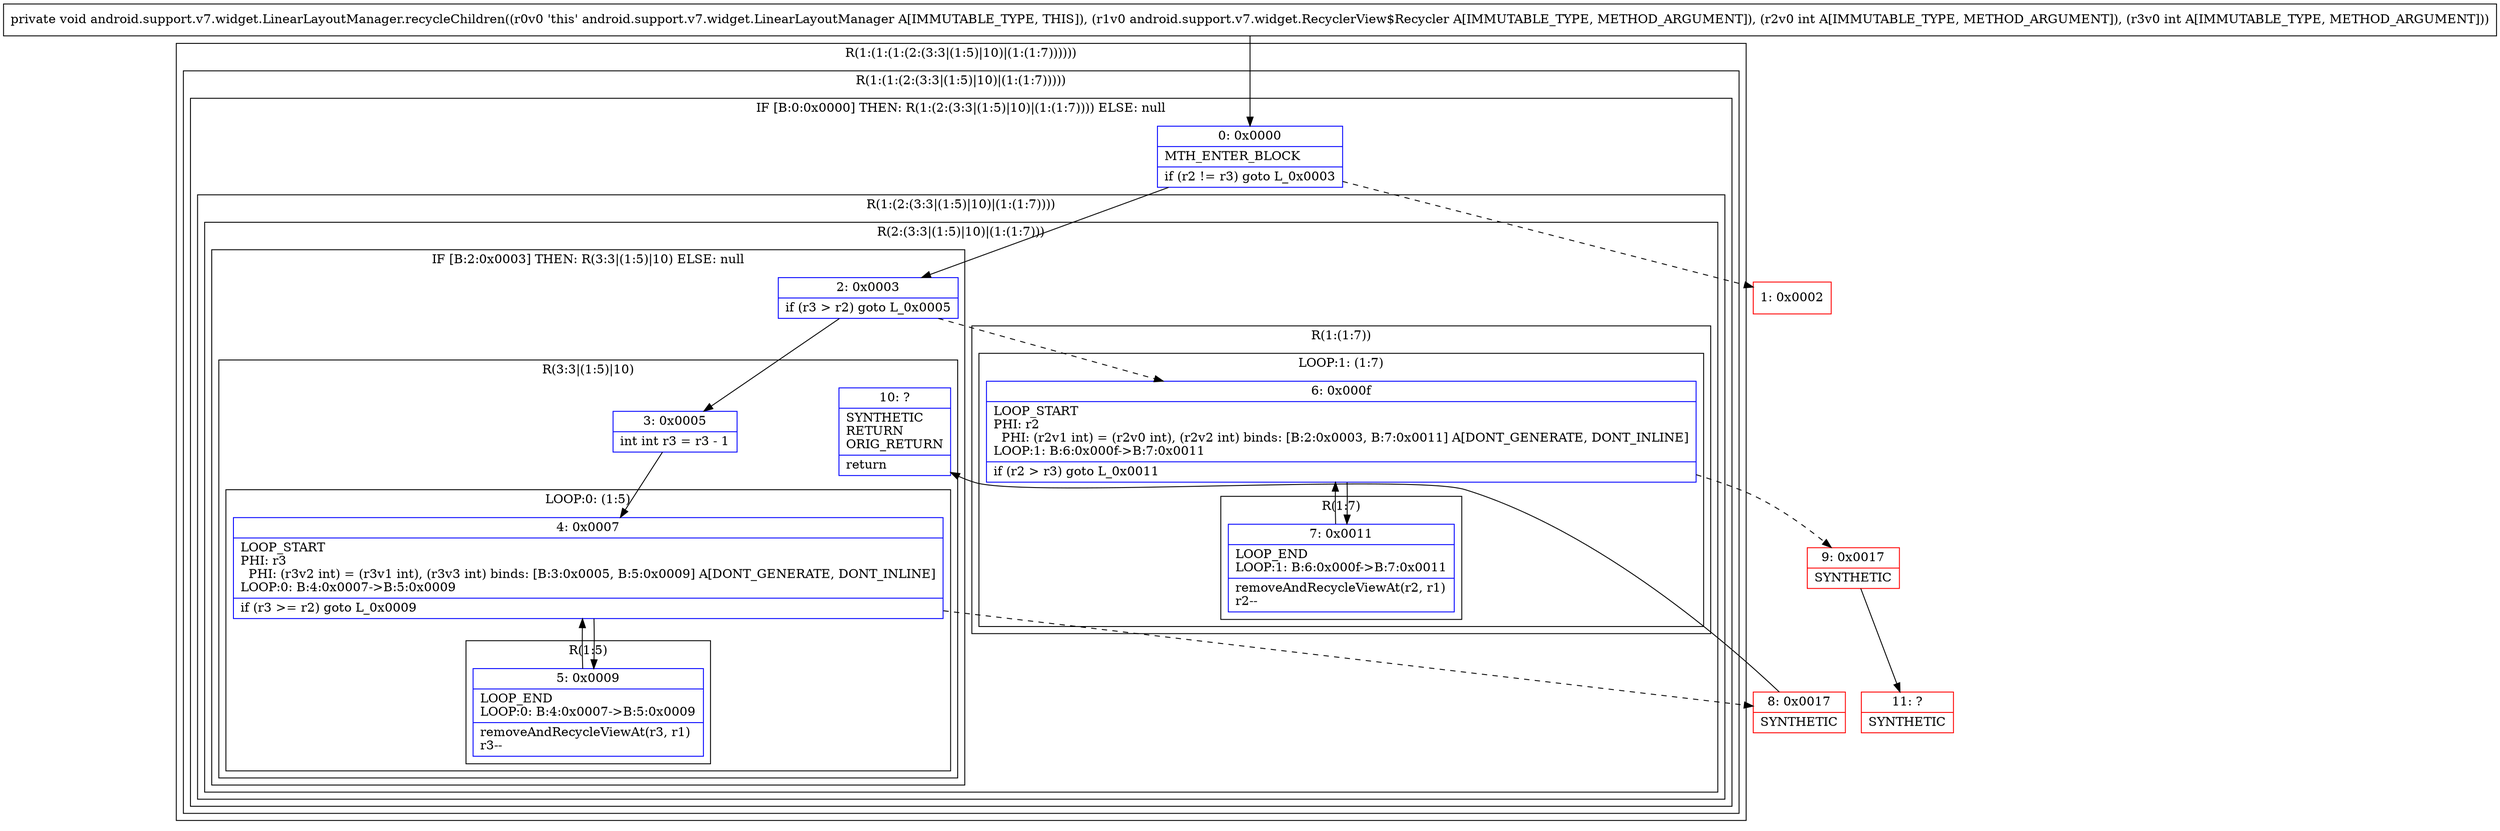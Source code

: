 digraph "CFG forandroid.support.v7.widget.LinearLayoutManager.recycleChildren(Landroid\/support\/v7\/widget\/RecyclerView$Recycler;II)V" {
subgraph cluster_Region_87667500 {
label = "R(1:(1:(1:(2:(3:3|(1:5)|10)|(1:(1:7))))))";
node [shape=record,color=blue];
subgraph cluster_Region_1077082728 {
label = "R(1:(1:(2:(3:3|(1:5)|10)|(1:(1:7)))))";
node [shape=record,color=blue];
subgraph cluster_IfRegion_537887829 {
label = "IF [B:0:0x0000] THEN: R(1:(2:(3:3|(1:5)|10)|(1:(1:7)))) ELSE: null";
node [shape=record,color=blue];
Node_0 [shape=record,label="{0\:\ 0x0000|MTH_ENTER_BLOCK\l|if (r2 != r3) goto L_0x0003\l}"];
subgraph cluster_Region_2078839563 {
label = "R(1:(2:(3:3|(1:5)|10)|(1:(1:7))))";
node [shape=record,color=blue];
subgraph cluster_Region_855699337 {
label = "R(2:(3:3|(1:5)|10)|(1:(1:7)))";
node [shape=record,color=blue];
subgraph cluster_IfRegion_1689694779 {
label = "IF [B:2:0x0003] THEN: R(3:3|(1:5)|10) ELSE: null";
node [shape=record,color=blue];
Node_2 [shape=record,label="{2\:\ 0x0003|if (r3 \> r2) goto L_0x0005\l}"];
subgraph cluster_Region_725541471 {
label = "R(3:3|(1:5)|10)";
node [shape=record,color=blue];
Node_3 [shape=record,label="{3\:\ 0x0005|int int r3 = r3 \- 1\l}"];
subgraph cluster_LoopRegion_976593288 {
label = "LOOP:0: (1:5)";
node [shape=record,color=blue];
Node_4 [shape=record,label="{4\:\ 0x0007|LOOP_START\lPHI: r3 \l  PHI: (r3v2 int) = (r3v1 int), (r3v3 int) binds: [B:3:0x0005, B:5:0x0009] A[DONT_GENERATE, DONT_INLINE]\lLOOP:0: B:4:0x0007\-\>B:5:0x0009\l|if (r3 \>= r2) goto L_0x0009\l}"];
subgraph cluster_Region_1523748556 {
label = "R(1:5)";
node [shape=record,color=blue];
Node_5 [shape=record,label="{5\:\ 0x0009|LOOP_END\lLOOP:0: B:4:0x0007\-\>B:5:0x0009\l|removeAndRecycleViewAt(r3, r1)\lr3\-\-\l}"];
}
}
Node_10 [shape=record,label="{10\:\ ?|SYNTHETIC\lRETURN\lORIG_RETURN\l|return\l}"];
}
}
subgraph cluster_Region_952614868 {
label = "R(1:(1:7))";
node [shape=record,color=blue];
subgraph cluster_LoopRegion_126354188 {
label = "LOOP:1: (1:7)";
node [shape=record,color=blue];
Node_6 [shape=record,label="{6\:\ 0x000f|LOOP_START\lPHI: r2 \l  PHI: (r2v1 int) = (r2v0 int), (r2v2 int) binds: [B:2:0x0003, B:7:0x0011] A[DONT_GENERATE, DONT_INLINE]\lLOOP:1: B:6:0x000f\-\>B:7:0x0011\l|if (r2 \> r3) goto L_0x0011\l}"];
subgraph cluster_Region_868276435 {
label = "R(1:7)";
node [shape=record,color=blue];
Node_7 [shape=record,label="{7\:\ 0x0011|LOOP_END\lLOOP:1: B:6:0x000f\-\>B:7:0x0011\l|removeAndRecycleViewAt(r2, r1)\lr2\-\-\l}"];
}
}
}
}
}
}
}
}
Node_1 [shape=record,color=red,label="{1\:\ 0x0002}"];
Node_8 [shape=record,color=red,label="{8\:\ 0x0017|SYNTHETIC\l}"];
Node_9 [shape=record,color=red,label="{9\:\ 0x0017|SYNTHETIC\l}"];
Node_11 [shape=record,color=red,label="{11\:\ ?|SYNTHETIC\l}"];
MethodNode[shape=record,label="{private void android.support.v7.widget.LinearLayoutManager.recycleChildren((r0v0 'this' android.support.v7.widget.LinearLayoutManager A[IMMUTABLE_TYPE, THIS]), (r1v0 android.support.v7.widget.RecyclerView$Recycler A[IMMUTABLE_TYPE, METHOD_ARGUMENT]), (r2v0 int A[IMMUTABLE_TYPE, METHOD_ARGUMENT]), (r3v0 int A[IMMUTABLE_TYPE, METHOD_ARGUMENT])) }"];
MethodNode -> Node_0;
Node_0 -> Node_1[style=dashed];
Node_0 -> Node_2;
Node_2 -> Node_3;
Node_2 -> Node_6[style=dashed];
Node_3 -> Node_4;
Node_4 -> Node_5;
Node_4 -> Node_8[style=dashed];
Node_5 -> Node_4;
Node_6 -> Node_7;
Node_6 -> Node_9[style=dashed];
Node_7 -> Node_6;
Node_8 -> Node_10;
Node_9 -> Node_11;
}

